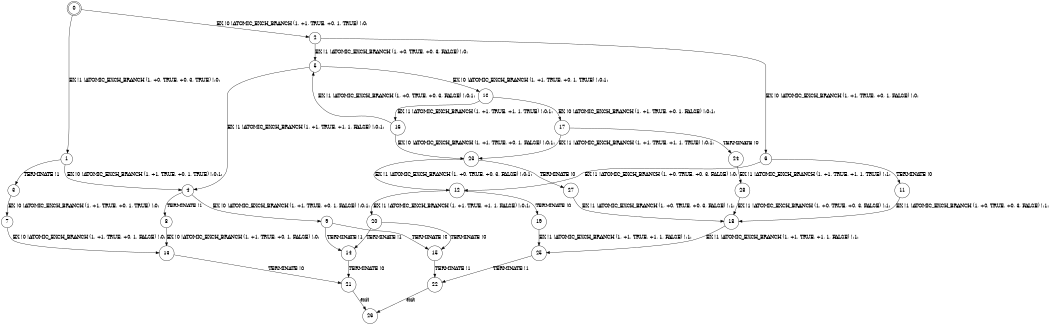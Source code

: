 digraph BCG {
size = "7, 10.5";
center = TRUE;
node [shape = circle];
0 [peripheries = 2];
0 -> 1 [label = "EX !1 !ATOMIC_EXCH_BRANCH (1, +0, TRUE, +0, 3, TRUE) !:0:"];
0 -> 2 [label = "EX !0 !ATOMIC_EXCH_BRANCH (1, +1, TRUE, +0, 1, TRUE) !:0:"];
1 -> 3 [label = "TERMINATE !1"];
1 -> 4 [label = "EX !0 !ATOMIC_EXCH_BRANCH (1, +1, TRUE, +0, 1, TRUE) !:0:1:"];
2 -> 5 [label = "EX !1 !ATOMIC_EXCH_BRANCH (1, +0, TRUE, +0, 3, FALSE) !:0:"];
2 -> 6 [label = "EX !0 !ATOMIC_EXCH_BRANCH (1, +1, TRUE, +0, 1, FALSE) !:0:"];
3 -> 7 [label = "EX !0 !ATOMIC_EXCH_BRANCH (1, +1, TRUE, +0, 1, TRUE) !:0:"];
4 -> 8 [label = "TERMINATE !1"];
4 -> 9 [label = "EX !0 !ATOMIC_EXCH_BRANCH (1, +1, TRUE, +0, 1, FALSE) !:0:1:"];
5 -> 4 [label = "EX !1 !ATOMIC_EXCH_BRANCH (1, +1, TRUE, +1, 1, FALSE) !:0:1:"];
5 -> 10 [label = "EX !0 !ATOMIC_EXCH_BRANCH (1, +1, TRUE, +0, 1, TRUE) !:0:1:"];
6 -> 11 [label = "TERMINATE !0"];
6 -> 12 [label = "EX !1 !ATOMIC_EXCH_BRANCH (1, +0, TRUE, +0, 3, FALSE) !:0:"];
7 -> 13 [label = "EX !0 !ATOMIC_EXCH_BRANCH (1, +1, TRUE, +0, 1, FALSE) !:0:"];
8 -> 13 [label = "EX !0 !ATOMIC_EXCH_BRANCH (1, +1, TRUE, +0, 1, FALSE) !:0:"];
9 -> 14 [label = "TERMINATE !1"];
9 -> 15 [label = "TERMINATE !0"];
10 -> 16 [label = "EX !1 !ATOMIC_EXCH_BRANCH (1, +1, TRUE, +1, 1, TRUE) !:0:1:"];
10 -> 17 [label = "EX !0 !ATOMIC_EXCH_BRANCH (1, +1, TRUE, +0, 1, FALSE) !:0:1:"];
11 -> 18 [label = "EX !1 !ATOMIC_EXCH_BRANCH (1, +0, TRUE, +0, 3, FALSE) !:1:"];
12 -> 19 [label = "TERMINATE !0"];
12 -> 20 [label = "EX !1 !ATOMIC_EXCH_BRANCH (1, +1, TRUE, +1, 1, FALSE) !:0:1:"];
13 -> 21 [label = "TERMINATE !0"];
14 -> 21 [label = "TERMINATE !0"];
15 -> 22 [label = "TERMINATE !1"];
16 -> 5 [label = "EX !1 !ATOMIC_EXCH_BRANCH (1, +0, TRUE, +0, 3, FALSE) !:0:1:"];
16 -> 23 [label = "EX !0 !ATOMIC_EXCH_BRANCH (1, +1, TRUE, +0, 1, FALSE) !:0:1:"];
17 -> 24 [label = "TERMINATE !0"];
17 -> 23 [label = "EX !1 !ATOMIC_EXCH_BRANCH (1, +1, TRUE, +1, 1, TRUE) !:0:1:"];
18 -> 25 [label = "EX !1 !ATOMIC_EXCH_BRANCH (1, +1, TRUE, +1, 1, FALSE) !:1:"];
19 -> 25 [label = "EX !1 !ATOMIC_EXCH_BRANCH (1, +1, TRUE, +1, 1, FALSE) !:1:"];
20 -> 14 [label = "TERMINATE !1"];
20 -> 15 [label = "TERMINATE !0"];
21 -> 26 [label = "exit"];
22 -> 26 [label = "exit"];
23 -> 27 [label = "TERMINATE !0"];
23 -> 12 [label = "EX !1 !ATOMIC_EXCH_BRANCH (1, +0, TRUE, +0, 3, FALSE) !:0:1:"];
24 -> 28 [label = "EX !1 !ATOMIC_EXCH_BRANCH (1, +1, TRUE, +1, 1, TRUE) !:1:"];
25 -> 22 [label = "TERMINATE !1"];
27 -> 18 [label = "EX !1 !ATOMIC_EXCH_BRANCH (1, +0, TRUE, +0, 3, FALSE) !:1:"];
28 -> 18 [label = "EX !1 !ATOMIC_EXCH_BRANCH (1, +0, TRUE, +0, 3, FALSE) !:1:"];
}
